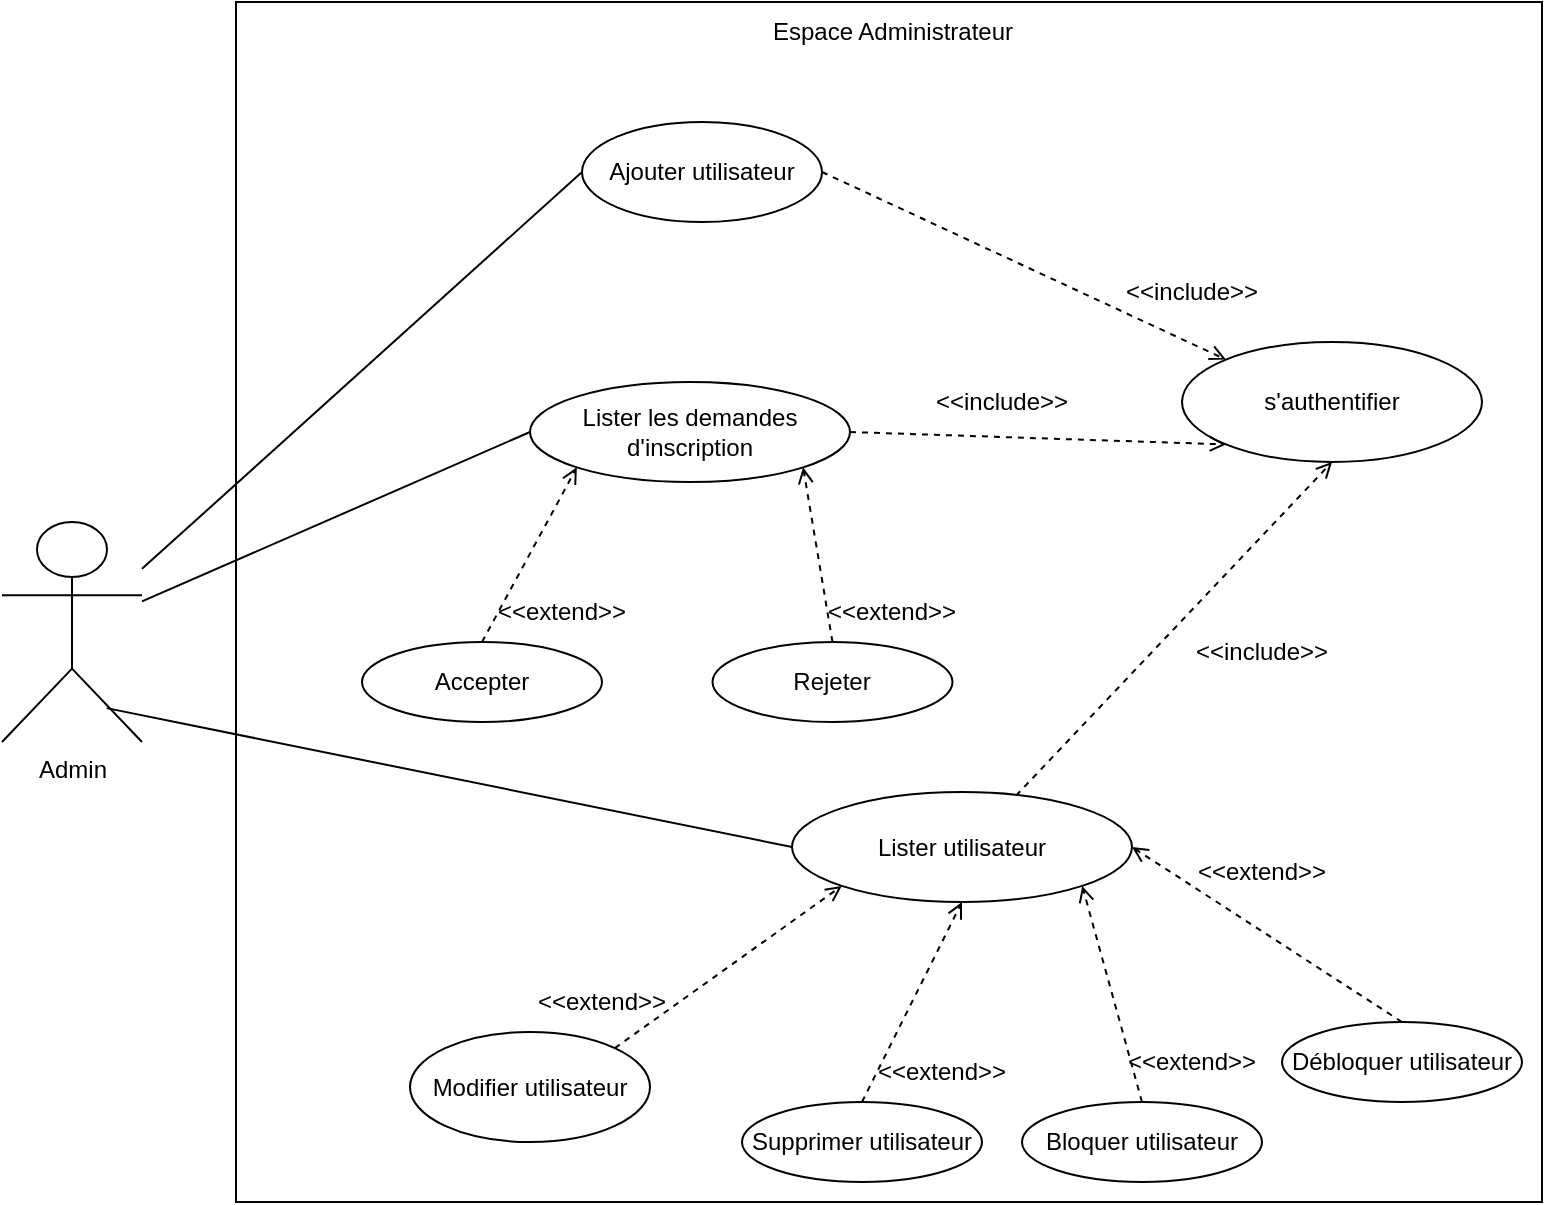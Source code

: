 <mxfile version="24.9.3">
  <diagram name="Page-1" id="54Pbs92RD2quOk4s_m1j">
    <mxGraphModel dx="1311" dy="659" grid="1" gridSize="10" guides="1" tooltips="1" connect="1" arrows="1" fold="1" page="1" pageScale="1" pageWidth="827" pageHeight="1169" math="0" shadow="0">
      <root>
        <mxCell id="0" />
        <mxCell id="1" parent="0" />
        <mxCell id="mn7Iua2svDHcyHNP9r3--1" value="" style="rounded=0;whiteSpace=wrap;html=1;" vertex="1" parent="1">
          <mxGeometry x="267" y="200" width="653" height="600" as="geometry" />
        </mxCell>
        <mxCell id="mn7Iua2svDHcyHNP9r3--2" value="&lt;font style=&quot;vertical-align: inherit;&quot;&gt;&lt;font style=&quot;vertical-align: inherit;&quot;&gt;&lt;font style=&quot;vertical-align: inherit;&quot;&gt;&lt;font style=&quot;vertical-align: inherit;&quot;&gt;&lt;font style=&quot;vertical-align: inherit;&quot;&gt;&lt;font style=&quot;vertical-align: inherit;&quot;&gt;&lt;font style=&quot;vertical-align: inherit;&quot;&gt;&lt;font style=&quot;vertical-align: inherit;&quot;&gt;s&#39;authentifier&lt;/font&gt;&lt;/font&gt;&lt;/font&gt;&lt;/font&gt;&lt;/font&gt;&lt;/font&gt;&lt;/font&gt;&lt;/font&gt;" style="ellipse;whiteSpace=wrap;html=1;" vertex="1" parent="1">
          <mxGeometry x="740" y="370" width="150" height="60" as="geometry" />
        </mxCell>
        <mxCell id="mn7Iua2svDHcyHNP9r3--3" value="&lt;font style=&quot;vertical-align: inherit;&quot;&gt;&lt;font style=&quot;vertical-align: inherit;&quot;&gt;&lt;font style=&quot;vertical-align: inherit;&quot;&gt;&lt;font style=&quot;vertical-align: inherit;&quot;&gt;&lt;font style=&quot;vertical-align: inherit;&quot;&gt;&lt;font style=&quot;vertical-align: inherit;&quot;&gt;&lt;font style=&quot;vertical-align: inherit;&quot;&gt;&lt;font style=&quot;vertical-align: inherit;&quot;&gt;&lt;font style=&quot;vertical-align: inherit;&quot;&gt;&lt;font style=&quot;vertical-align: inherit;&quot;&gt;&lt;font style=&quot;vertical-align: inherit;&quot;&gt;&lt;font style=&quot;vertical-align: inherit;&quot;&gt;Ajouter utilisateur&lt;/font&gt;&lt;/font&gt;&lt;/font&gt;&lt;/font&gt;&lt;/font&gt;&lt;/font&gt;&lt;/font&gt;&lt;/font&gt;&lt;/font&gt;&lt;/font&gt;&lt;/font&gt;&lt;/font&gt;" style="ellipse;whiteSpace=wrap;html=1;" vertex="1" parent="1">
          <mxGeometry x="440" y="260" width="120" height="50" as="geometry" />
        </mxCell>
        <mxCell id="mn7Iua2svDHcyHNP9r3--4" value="&lt;font style=&quot;vertical-align: inherit;&quot;&gt;&lt;font style=&quot;vertical-align: inherit;&quot;&gt;&lt;font style=&quot;vertical-align: inherit;&quot;&gt;&lt;font style=&quot;vertical-align: inherit;&quot;&gt;&lt;font style=&quot;vertical-align: inherit;&quot;&gt;&lt;font style=&quot;vertical-align: inherit;&quot;&gt;&lt;font style=&quot;vertical-align: inherit;&quot;&gt;&lt;font style=&quot;vertical-align: inherit;&quot;&gt;&lt;font style=&quot;vertical-align: inherit;&quot;&gt;&lt;font style=&quot;vertical-align: inherit;&quot;&gt;&lt;font style=&quot;vertical-align: inherit;&quot;&gt;&lt;font style=&quot;vertical-align: inherit;&quot;&gt;Lister les demandes d&#39;inscription&lt;/font&gt;&lt;/font&gt;&lt;/font&gt;&lt;/font&gt;&lt;/font&gt;&lt;/font&gt;&lt;/font&gt;&lt;/font&gt;&lt;/font&gt;&lt;/font&gt;&lt;/font&gt;&lt;/font&gt;" style="ellipse;whiteSpace=wrap;html=1;" vertex="1" parent="1">
          <mxGeometry x="414" y="390" width="160" height="50" as="geometry" />
        </mxCell>
        <mxCell id="mn7Iua2svDHcyHNP9r3--5" value="&lt;font style=&quot;vertical-align: inherit;&quot;&gt;&lt;font style=&quot;vertical-align: inherit;&quot;&gt;&lt;font style=&quot;vertical-align: inherit;&quot;&gt;&lt;font style=&quot;vertical-align: inherit;&quot;&gt;&lt;font style=&quot;vertical-align: inherit;&quot;&gt;&lt;font style=&quot;vertical-align: inherit;&quot;&gt;&lt;font style=&quot;vertical-align: inherit;&quot;&gt;&lt;font style=&quot;vertical-align: inherit;&quot;&gt;&lt;font style=&quot;vertical-align: inherit;&quot;&gt;&lt;font style=&quot;vertical-align: inherit;&quot;&gt;&lt;font style=&quot;vertical-align: inherit;&quot;&gt;&lt;font style=&quot;vertical-align: inherit;&quot;&gt;Accepter&lt;/font&gt;&lt;/font&gt;&lt;/font&gt;&lt;/font&gt;&lt;/font&gt;&lt;/font&gt;&lt;/font&gt;&lt;/font&gt;&lt;/font&gt;&lt;/font&gt;&lt;/font&gt;&lt;/font&gt;" style="ellipse;whiteSpace=wrap;html=1;" vertex="1" parent="1">
          <mxGeometry x="330" y="520" width="120" height="40" as="geometry" />
        </mxCell>
        <mxCell id="mn7Iua2svDHcyHNP9r3--6" value="&lt;font style=&quot;vertical-align: inherit;&quot;&gt;&lt;font style=&quot;vertical-align: inherit;&quot;&gt;&lt;font style=&quot;vertical-align: inherit;&quot;&gt;&lt;font style=&quot;vertical-align: inherit;&quot;&gt;&lt;font style=&quot;vertical-align: inherit;&quot;&gt;&lt;font style=&quot;vertical-align: inherit;&quot;&gt;&lt;font style=&quot;vertical-align: inherit;&quot;&gt;&lt;font style=&quot;vertical-align: inherit;&quot;&gt;&lt;font style=&quot;vertical-align: inherit;&quot;&gt;&lt;font style=&quot;vertical-align: inherit;&quot;&gt;&lt;font style=&quot;vertical-align: inherit;&quot;&gt;&lt;font style=&quot;vertical-align: inherit;&quot;&gt;Rejeter&lt;/font&gt;&lt;/font&gt;&lt;/font&gt;&lt;/font&gt;&lt;/font&gt;&lt;/font&gt;&lt;/font&gt;&lt;/font&gt;&lt;/font&gt;&lt;/font&gt;&lt;/font&gt;&lt;/font&gt;" style="ellipse;whiteSpace=wrap;html=1;" vertex="1" parent="1">
          <mxGeometry x="505.25" y="520" width="120" height="40" as="geometry" />
        </mxCell>
        <mxCell id="mn7Iua2svDHcyHNP9r3--7" value="" style="endArrow=none;html=1;rounded=0;entryX=0;entryY=0.5;entryDx=0;entryDy=0;" edge="1" parent="1" source="mn7Iua2svDHcyHNP9r3--30" target="mn7Iua2svDHcyHNP9r3--3">
          <mxGeometry width="50" height="50" relative="1" as="geometry">
            <mxPoint x="280" y="550" as="sourcePoint" />
            <mxPoint x="380" y="380" as="targetPoint" />
          </mxGeometry>
        </mxCell>
        <mxCell id="mn7Iua2svDHcyHNP9r3--8" value="" style="endArrow=none;html=1;rounded=0;entryX=0;entryY=0.5;entryDx=0;entryDy=0;" edge="1" parent="1" source="mn7Iua2svDHcyHNP9r3--30" target="mn7Iua2svDHcyHNP9r3--4">
          <mxGeometry width="50" height="50" relative="1" as="geometry">
            <mxPoint x="290" y="560" as="sourcePoint" />
            <mxPoint x="404.896" y="474.142" as="targetPoint" />
          </mxGeometry>
        </mxCell>
        <mxCell id="mn7Iua2svDHcyHNP9r3--9" value="" style="endArrow=open;html=1;rounded=0;endFill=0;entryX=0;entryY=0;entryDx=0;entryDy=0;dashed=1;exitX=1;exitY=0.5;exitDx=0;exitDy=0;" edge="1" parent="1" source="mn7Iua2svDHcyHNP9r3--3" target="mn7Iua2svDHcyHNP9r3--2">
          <mxGeometry width="50" height="50" relative="1" as="geometry">
            <mxPoint x="548" y="320" as="sourcePoint" />
            <mxPoint x="690" y="396" as="targetPoint" />
          </mxGeometry>
        </mxCell>
        <mxCell id="mn7Iua2svDHcyHNP9r3--10" value="&amp;lt;&amp;lt;include&amp;gt;&amp;gt;" style="text;html=1;align=center;verticalAlign=middle;whiteSpace=wrap;rounded=0;" vertex="1" parent="1">
          <mxGeometry x="715" y="330" width="60" height="30" as="geometry" />
        </mxCell>
        <mxCell id="mn7Iua2svDHcyHNP9r3--11" value="&lt;font style=&quot;vertical-align: inherit;&quot;&gt;&lt;font style=&quot;vertical-align: inherit;&quot;&gt;&lt;font style=&quot;vertical-align: inherit;&quot;&gt;&lt;font style=&quot;vertical-align: inherit;&quot;&gt;&lt;font style=&quot;vertical-align: inherit;&quot;&gt;&lt;font style=&quot;vertical-align: inherit;&quot;&gt;&lt;font style=&quot;vertical-align: inherit;&quot;&gt;&lt;font style=&quot;vertical-align: inherit;&quot;&gt;&lt;font style=&quot;vertical-align: inherit;&quot;&gt;&lt;font style=&quot;vertical-align: inherit;&quot;&gt;&lt;font style=&quot;vertical-align: inherit;&quot;&gt;&lt;font style=&quot;vertical-align: inherit;&quot;&gt;Lister utilisateur&lt;/font&gt;&lt;/font&gt;&lt;/font&gt;&lt;/font&gt;&lt;/font&gt;&lt;/font&gt;&lt;/font&gt;&lt;/font&gt;&lt;/font&gt;&lt;/font&gt;&lt;/font&gt;&lt;/font&gt;" style="ellipse;whiteSpace=wrap;html=1;" vertex="1" parent="1">
          <mxGeometry x="545" y="595" width="170" height="55" as="geometry" />
        </mxCell>
        <mxCell id="mn7Iua2svDHcyHNP9r3--12" value="&lt;font style=&quot;vertical-align: inherit;&quot;&gt;&lt;font style=&quot;vertical-align: inherit;&quot;&gt;&lt;font style=&quot;vertical-align: inherit;&quot;&gt;&lt;font style=&quot;vertical-align: inherit;&quot;&gt;&lt;font style=&quot;vertical-align: inherit;&quot;&gt;&lt;font style=&quot;vertical-align: inherit;&quot;&gt;&lt;font style=&quot;vertical-align: inherit;&quot;&gt;&lt;font style=&quot;vertical-align: inherit;&quot;&gt;&lt;font style=&quot;vertical-align: inherit;&quot;&gt;&lt;font style=&quot;vertical-align: inherit;&quot;&gt;&lt;font style=&quot;vertical-align: inherit;&quot;&gt;&lt;font style=&quot;vertical-align: inherit;&quot;&gt;Modifier utilisateur&lt;/font&gt;&lt;/font&gt;&lt;/font&gt;&lt;/font&gt;&lt;/font&gt;&lt;/font&gt;&lt;/font&gt;&lt;/font&gt;&lt;/font&gt;&lt;/font&gt;&lt;/font&gt;&lt;/font&gt;" style="ellipse;whiteSpace=wrap;html=1;" vertex="1" parent="1">
          <mxGeometry x="354" y="715" width="120" height="55" as="geometry" />
        </mxCell>
        <mxCell id="mn7Iua2svDHcyHNP9r3--13" value="&lt;font style=&quot;vertical-align: inherit;&quot;&gt;&lt;font style=&quot;vertical-align: inherit;&quot;&gt;&lt;font style=&quot;vertical-align: inherit;&quot;&gt;&lt;font style=&quot;vertical-align: inherit;&quot;&gt;&lt;font style=&quot;vertical-align: inherit;&quot;&gt;&lt;font style=&quot;vertical-align: inherit;&quot;&gt;&lt;font style=&quot;vertical-align: inherit;&quot;&gt;&lt;font style=&quot;vertical-align: inherit;&quot;&gt;&lt;font style=&quot;vertical-align: inherit;&quot;&gt;&lt;font style=&quot;vertical-align: inherit;&quot;&gt;&lt;font style=&quot;vertical-align: inherit;&quot;&gt;&lt;font style=&quot;vertical-align: inherit;&quot;&gt;Supprimer utilisateur&lt;/font&gt;&lt;/font&gt;&lt;/font&gt;&lt;/font&gt;&lt;/font&gt;&lt;/font&gt;&lt;/font&gt;&lt;/font&gt;&lt;/font&gt;&lt;/font&gt;&lt;/font&gt;&lt;/font&gt;" style="ellipse;whiteSpace=wrap;html=1;" vertex="1" parent="1">
          <mxGeometry x="520" y="750" width="120" height="40" as="geometry" />
        </mxCell>
        <mxCell id="mn7Iua2svDHcyHNP9r3--14" value="&lt;font style=&quot;vertical-align: inherit;&quot;&gt;&lt;font style=&quot;vertical-align: inherit;&quot;&gt;&lt;font style=&quot;vertical-align: inherit;&quot;&gt;&lt;font style=&quot;vertical-align: inherit;&quot;&gt;&lt;font style=&quot;vertical-align: inherit;&quot;&gt;&lt;font style=&quot;vertical-align: inherit;&quot;&gt;&lt;font style=&quot;vertical-align: inherit;&quot;&gt;&lt;font style=&quot;vertical-align: inherit;&quot;&gt;&lt;font style=&quot;vertical-align: inherit;&quot;&gt;&lt;font style=&quot;vertical-align: inherit;&quot;&gt;&lt;font style=&quot;vertical-align: inherit;&quot;&gt;&lt;font style=&quot;vertical-align: inherit;&quot;&gt;Bloquer utilisateur&lt;/font&gt;&lt;/font&gt;&lt;/font&gt;&lt;/font&gt;&lt;/font&gt;&lt;/font&gt;&lt;/font&gt;&lt;/font&gt;&lt;/font&gt;&lt;/font&gt;&lt;/font&gt;&lt;/font&gt;" style="ellipse;whiteSpace=wrap;html=1;" vertex="1" parent="1">
          <mxGeometry x="660" y="750" width="120" height="40" as="geometry" />
        </mxCell>
        <mxCell id="mn7Iua2svDHcyHNP9r3--15" value="&lt;font style=&quot;vertical-align: inherit;&quot;&gt;&lt;font style=&quot;vertical-align: inherit;&quot;&gt;&lt;font style=&quot;vertical-align: inherit;&quot;&gt;&lt;font style=&quot;vertical-align: inherit;&quot;&gt;&lt;font style=&quot;vertical-align: inherit;&quot;&gt;&lt;font style=&quot;vertical-align: inherit;&quot;&gt;&lt;font style=&quot;vertical-align: inherit;&quot;&gt;&lt;font style=&quot;vertical-align: inherit;&quot;&gt;&lt;font style=&quot;vertical-align: inherit;&quot;&gt;&lt;font style=&quot;vertical-align: inherit;&quot;&gt;&lt;font style=&quot;vertical-align: inherit;&quot;&gt;&lt;font style=&quot;vertical-align: inherit;&quot;&gt;Débloquer utilisateur&lt;/font&gt;&lt;/font&gt;&lt;/font&gt;&lt;/font&gt;&lt;/font&gt;&lt;/font&gt;&lt;/font&gt;&lt;/font&gt;&lt;/font&gt;&lt;/font&gt;&lt;/font&gt;&lt;/font&gt;" style="ellipse;whiteSpace=wrap;html=1;" vertex="1" parent="1">
          <mxGeometry x="790" y="710" width="120" height="40" as="geometry" />
        </mxCell>
        <mxCell id="mn7Iua2svDHcyHNP9r3--16" value="" style="endArrow=open;html=1;rounded=0;endFill=0;entryX=0.5;entryY=1;entryDx=0;entryDy=0;dashed=1;exitX=0.659;exitY=0.033;exitDx=0;exitDy=0;exitPerimeter=0;" edge="1" parent="1" source="mn7Iua2svDHcyHNP9r3--11" target="mn7Iua2svDHcyHNP9r3--2">
          <mxGeometry width="50" height="50" relative="1" as="geometry">
            <mxPoint x="510" y="390" as="sourcePoint" />
            <mxPoint x="678" y="330" as="targetPoint" />
          </mxGeometry>
        </mxCell>
        <mxCell id="mn7Iua2svDHcyHNP9r3--17" value="&amp;lt;&amp;lt;include&amp;gt;&amp;gt;" style="text;html=1;align=center;verticalAlign=middle;whiteSpace=wrap;rounded=0;" vertex="1" parent="1">
          <mxGeometry x="750" y="510" width="60" height="30" as="geometry" />
        </mxCell>
        <mxCell id="mn7Iua2svDHcyHNP9r3--18" value="" style="endArrow=open;html=1;rounded=0;endFill=0;entryX=0;entryY=1;entryDx=0;entryDy=0;dashed=1;exitX=1;exitY=0;exitDx=0;exitDy=0;" edge="1" parent="1" source="mn7Iua2svDHcyHNP9r3--12" target="mn7Iua2svDHcyHNP9r3--11">
          <mxGeometry width="50" height="50" relative="1" as="geometry">
            <mxPoint x="421.5" y="530" as="sourcePoint" />
            <mxPoint x="414" y="490" as="targetPoint" />
          </mxGeometry>
        </mxCell>
        <mxCell id="mn7Iua2svDHcyHNP9r3--19" value="" style="endArrow=open;html=1;rounded=0;endFill=0;dashed=1;exitX=0.5;exitY=0;exitDx=0;exitDy=0;entryX=0.5;entryY=1;entryDx=0;entryDy=0;" edge="1" parent="1" source="mn7Iua2svDHcyHNP9r3--13" target="mn7Iua2svDHcyHNP9r3--11">
          <mxGeometry width="50" height="50" relative="1" as="geometry">
            <mxPoint x="520" y="530" as="sourcePoint" />
            <mxPoint x="520" y="480" as="targetPoint" />
          </mxGeometry>
        </mxCell>
        <mxCell id="mn7Iua2svDHcyHNP9r3--20" value="" style="endArrow=open;html=1;rounded=0;endFill=0;entryX=1;entryY=0.5;entryDx=0;entryDy=0;dashed=1;exitX=0.5;exitY=0;exitDx=0;exitDy=0;" edge="1" parent="1" source="mn7Iua2svDHcyHNP9r3--15" target="mn7Iua2svDHcyHNP9r3--11">
          <mxGeometry width="50" height="50" relative="1" as="geometry">
            <mxPoint x="645" y="481" as="sourcePoint" />
            <mxPoint x="540" y="450" as="targetPoint" />
          </mxGeometry>
        </mxCell>
        <mxCell id="mn7Iua2svDHcyHNP9r3--21" value="" style="endArrow=open;html=1;rounded=0;endFill=0;entryX=0;entryY=1;entryDx=0;entryDy=0;dashed=1;exitX=1;exitY=0.5;exitDx=0;exitDy=0;" edge="1" parent="1" source="mn7Iua2svDHcyHNP9r3--4" target="mn7Iua2svDHcyHNP9r3--2">
          <mxGeometry width="50" height="50" relative="1" as="geometry">
            <mxPoint x="620" y="556" as="sourcePoint" />
            <mxPoint x="633" y="320" as="targetPoint" />
          </mxGeometry>
        </mxCell>
        <mxCell id="mn7Iua2svDHcyHNP9r3--22" value="&amp;lt;&amp;lt;include&amp;gt;&amp;gt;" style="text;html=1;align=center;verticalAlign=middle;whiteSpace=wrap;rounded=0;" vertex="1" parent="1">
          <mxGeometry x="620" y="385" width="60" height="30" as="geometry" />
        </mxCell>
        <mxCell id="mn7Iua2svDHcyHNP9r3--24" value="&amp;lt;&amp;lt;extend&amp;gt;&amp;gt;" style="text;html=1;align=center;verticalAlign=middle;whiteSpace=wrap;rounded=0;" vertex="1" parent="1">
          <mxGeometry x="420" y="685" width="60" height="30" as="geometry" />
        </mxCell>
        <mxCell id="mn7Iua2svDHcyHNP9r3--25" value="&amp;lt;&amp;lt;extend&amp;gt;&amp;gt;" style="text;html=1;align=center;verticalAlign=middle;whiteSpace=wrap;rounded=0;" vertex="1" parent="1">
          <mxGeometry x="715" y="715" width="60" height="30" as="geometry" />
        </mxCell>
        <mxCell id="mn7Iua2svDHcyHNP9r3--26" value="&amp;lt;&amp;lt;extend&amp;gt;&amp;gt;" style="text;html=1;align=center;verticalAlign=middle;whiteSpace=wrap;rounded=0;" vertex="1" parent="1">
          <mxGeometry x="750" y="620" width="60" height="30" as="geometry" />
        </mxCell>
        <mxCell id="mn7Iua2svDHcyHNP9r3--27" value="&amp;lt;&amp;lt;extend&amp;gt;&amp;gt;" style="text;html=1;align=center;verticalAlign=middle;whiteSpace=wrap;rounded=0;" vertex="1" parent="1">
          <mxGeometry x="590" y="720" width="60" height="30" as="geometry" />
        </mxCell>
        <mxCell id="mn7Iua2svDHcyHNP9r3--28" value="&amp;lt;&amp;lt;extend&amp;gt;&amp;gt;" style="text;html=1;align=center;verticalAlign=middle;whiteSpace=wrap;rounded=0;" vertex="1" parent="1">
          <mxGeometry x="400" y="490" width="60" height="30" as="geometry" />
        </mxCell>
        <mxCell id="mn7Iua2svDHcyHNP9r3--29" value="&amp;lt;&amp;lt;extend&amp;gt;&amp;gt;" style="text;html=1;align=center;verticalAlign=middle;whiteSpace=wrap;rounded=0;" vertex="1" parent="1">
          <mxGeometry x="565.25" y="490" width="60" height="30" as="geometry" />
        </mxCell>
        <mxCell id="mn7Iua2svDHcyHNP9r3--30" value="&lt;font style=&quot;vertical-align: inherit;&quot;&gt;&lt;font style=&quot;vertical-align: inherit;&quot;&gt;Admin&lt;/font&gt;&lt;/font&gt;" style="shape=umlActor;verticalLabelPosition=bottom;verticalAlign=top;html=1;outlineConnect=0;" vertex="1" parent="1">
          <mxGeometry x="150" y="460" width="70" height="110" as="geometry" />
        </mxCell>
        <mxCell id="mn7Iua2svDHcyHNP9r3--31" value="&lt;font style=&quot;vertical-align: inherit;&quot;&gt;&lt;font style=&quot;vertical-align: inherit;&quot;&gt;&lt;font style=&quot;vertical-align: inherit;&quot;&gt;&lt;font style=&quot;vertical-align: inherit;&quot;&gt;&lt;font style=&quot;vertical-align: inherit;&quot;&gt;&lt;font style=&quot;vertical-align: inherit;&quot;&gt;Espace Administrateur&lt;/font&gt;&lt;/font&gt;&lt;/font&gt;&lt;/font&gt;&lt;/font&gt;&lt;/font&gt;" style="text;html=1;align=center;verticalAlign=middle;whiteSpace=wrap;rounded=0;" vertex="1" parent="1">
          <mxGeometry x="527.88" y="200" width="134.75" height="30" as="geometry" />
        </mxCell>
        <mxCell id="mn7Iua2svDHcyHNP9r3--32" value="" style="endArrow=open;html=1;rounded=0;endFill=0;dashed=1;exitX=0.5;exitY=0;exitDx=0;exitDy=0;entryX=1;entryY=1;entryDx=0;entryDy=0;" edge="1" parent="1" source="mn7Iua2svDHcyHNP9r3--14" target="mn7Iua2svDHcyHNP9r3--11">
          <mxGeometry width="50" height="50" relative="1" as="geometry">
            <mxPoint x="635" y="675" as="sourcePoint" />
            <mxPoint x="590" y="624" as="targetPoint" />
          </mxGeometry>
        </mxCell>
        <mxCell id="mn7Iua2svDHcyHNP9r3--33" value="" style="endArrow=open;html=1;rounded=0;endFill=0;dashed=1;exitX=0.5;exitY=0;exitDx=0;exitDy=0;entryX=0;entryY=1;entryDx=0;entryDy=0;" edge="1" parent="1" source="mn7Iua2svDHcyHNP9r3--5" target="mn7Iua2svDHcyHNP9r3--4">
          <mxGeometry width="50" height="50" relative="1" as="geometry">
            <mxPoint x="340" y="550" as="sourcePoint" />
            <mxPoint x="356" y="460" as="targetPoint" />
          </mxGeometry>
        </mxCell>
        <mxCell id="mn7Iua2svDHcyHNP9r3--34" value="" style="endArrow=open;html=1;rounded=0;endFill=0;dashed=1;exitX=0.5;exitY=0;exitDx=0;exitDy=0;entryX=1;entryY=1;entryDx=0;entryDy=0;" edge="1" parent="1" source="mn7Iua2svDHcyHNP9r3--6" target="mn7Iua2svDHcyHNP9r3--4">
          <mxGeometry width="50" height="50" relative="1" as="geometry">
            <mxPoint x="542.5" y="485" as="sourcePoint" />
            <mxPoint x="577.5" y="430" as="targetPoint" />
          </mxGeometry>
        </mxCell>
        <mxCell id="mn7Iua2svDHcyHNP9r3--35" style="edgeStyle=orthogonalEdgeStyle;rounded=0;orthogonalLoop=1;jettySize=auto;html=1;exitX=0.5;exitY=1;exitDx=0;exitDy=0;" edge="1" parent="1" source="mn7Iua2svDHcyHNP9r3--12" target="mn7Iua2svDHcyHNP9r3--12">
          <mxGeometry relative="1" as="geometry" />
        </mxCell>
        <mxCell id="mn7Iua2svDHcyHNP9r3--39" value="" style="endArrow=none;html=1;rounded=0;entryX=0;entryY=0.5;entryDx=0;entryDy=0;exitX=0.748;exitY=0.846;exitDx=0;exitDy=0;exitPerimeter=0;" edge="1" parent="1" source="mn7Iua2svDHcyHNP9r3--30" target="mn7Iua2svDHcyHNP9r3--11">
          <mxGeometry width="50" height="50" relative="1" as="geometry">
            <mxPoint x="285" y="675" as="sourcePoint" />
            <mxPoint x="450" y="580" as="targetPoint" />
          </mxGeometry>
        </mxCell>
      </root>
    </mxGraphModel>
  </diagram>
</mxfile>

